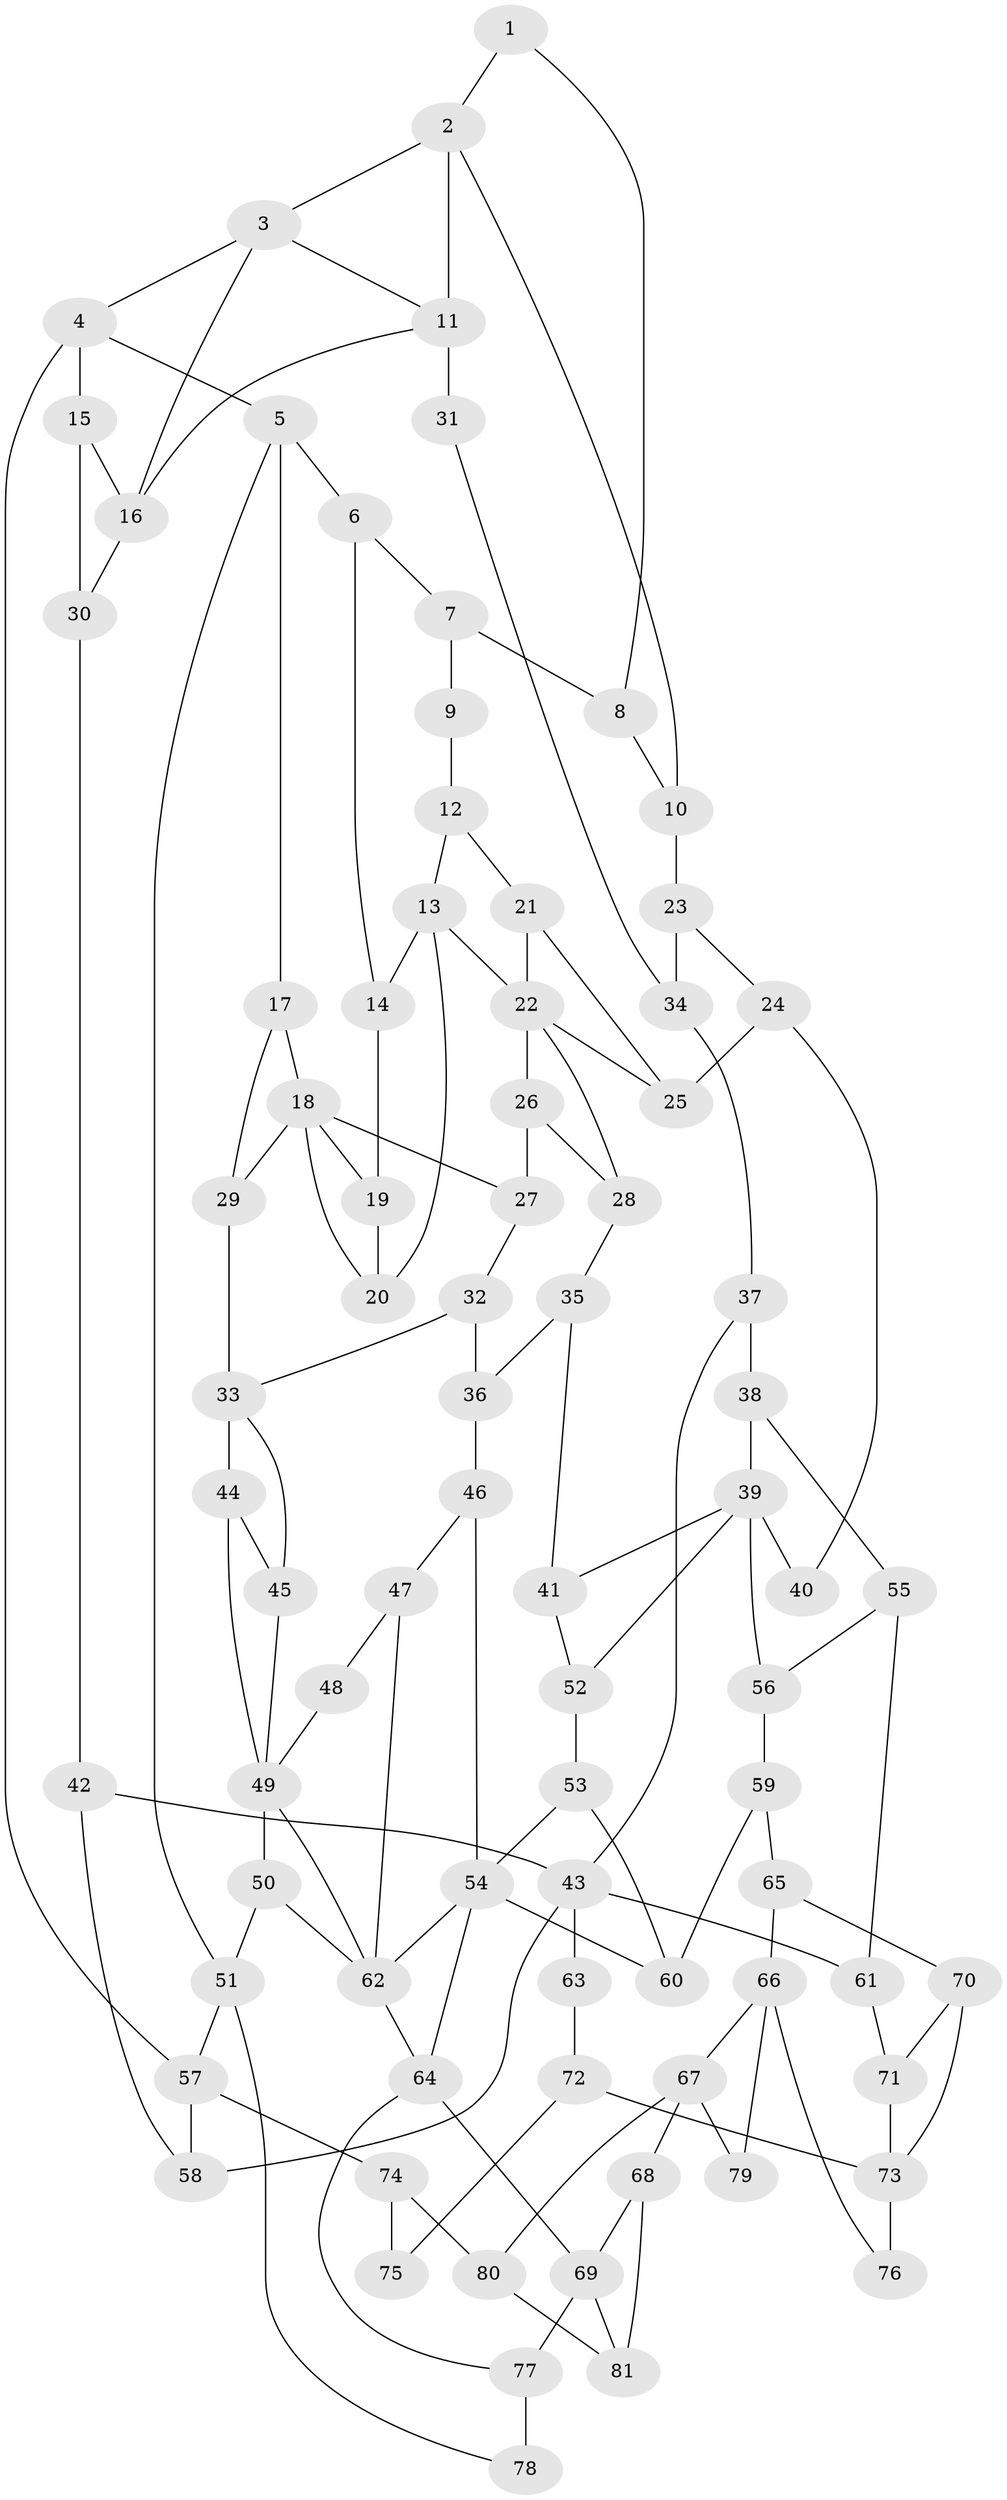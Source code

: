 // original degree distribution, {3: 0.029850746268656716, 4: 0.27611940298507465, 6: 0.291044776119403, 5: 0.40298507462686567}
// Generated by graph-tools (version 1.1) at 2025/54/03/04/25 22:54:41]
// undirected, 81 vertices, 131 edges
graph export_dot {
  node [color=gray90,style=filled];
  1;
  2;
  3;
  4;
  5;
  6;
  7;
  8;
  9;
  10;
  11;
  12;
  13;
  14;
  15;
  16;
  17;
  18;
  19;
  20;
  21;
  22;
  23;
  24;
  25;
  26;
  27;
  28;
  29;
  30;
  31;
  32;
  33;
  34;
  35;
  36;
  37;
  38;
  39;
  40;
  41;
  42;
  43;
  44;
  45;
  46;
  47;
  48;
  49;
  50;
  51;
  52;
  53;
  54;
  55;
  56;
  57;
  58;
  59;
  60;
  61;
  62;
  63;
  64;
  65;
  66;
  67;
  68;
  69;
  70;
  71;
  72;
  73;
  74;
  75;
  76;
  77;
  78;
  79;
  80;
  81;
  1 -- 2 [weight=1.0];
  1 -- 8 [weight=1.0];
  2 -- 3 [weight=1.0];
  2 -- 10 [weight=1.0];
  2 -- 11 [weight=2.0];
  3 -- 4 [weight=1.0];
  3 -- 11 [weight=1.0];
  3 -- 16 [weight=1.0];
  4 -- 5 [weight=1.0];
  4 -- 15 [weight=1.0];
  4 -- 57 [weight=1.0];
  5 -- 6 [weight=1.0];
  5 -- 17 [weight=1.0];
  5 -- 51 [weight=1.0];
  6 -- 7 [weight=1.0];
  6 -- 14 [weight=1.0];
  7 -- 8 [weight=1.0];
  7 -- 9 [weight=2.0];
  8 -- 10 [weight=1.0];
  9 -- 12 [weight=1.0];
  10 -- 23 [weight=1.0];
  11 -- 16 [weight=1.0];
  11 -- 31 [weight=2.0];
  12 -- 13 [weight=1.0];
  12 -- 21 [weight=1.0];
  13 -- 14 [weight=1.0];
  13 -- 20 [weight=1.0];
  13 -- 22 [weight=2.0];
  14 -- 19 [weight=1.0];
  15 -- 16 [weight=1.0];
  15 -- 30 [weight=1.0];
  16 -- 30 [weight=1.0];
  17 -- 18 [weight=1.0];
  17 -- 29 [weight=1.0];
  18 -- 19 [weight=1.0];
  18 -- 20 [weight=1.0];
  18 -- 27 [weight=1.0];
  18 -- 29 [weight=2.0];
  19 -- 20 [weight=1.0];
  21 -- 22 [weight=1.0];
  21 -- 25 [weight=1.0];
  22 -- 25 [weight=1.0];
  22 -- 26 [weight=1.0];
  22 -- 28 [weight=1.0];
  23 -- 24 [weight=1.0];
  23 -- 34 [weight=1.0];
  24 -- 25 [weight=1.0];
  24 -- 40 [weight=1.0];
  26 -- 27 [weight=1.0];
  26 -- 28 [weight=1.0];
  27 -- 32 [weight=1.0];
  28 -- 35 [weight=1.0];
  29 -- 33 [weight=3.0];
  30 -- 42 [weight=1.0];
  31 -- 34 [weight=1.0];
  32 -- 33 [weight=1.0];
  32 -- 36 [weight=1.0];
  33 -- 44 [weight=1.0];
  33 -- 45 [weight=1.0];
  34 -- 37 [weight=1.0];
  35 -- 36 [weight=1.0];
  35 -- 41 [weight=1.0];
  36 -- 46 [weight=1.0];
  37 -- 38 [weight=1.0];
  37 -- 43 [weight=1.0];
  38 -- 39 [weight=1.0];
  38 -- 55 [weight=1.0];
  39 -- 40 [weight=2.0];
  39 -- 41 [weight=1.0];
  39 -- 52 [weight=1.0];
  39 -- 56 [weight=1.0];
  41 -- 52 [weight=1.0];
  42 -- 43 [weight=1.0];
  42 -- 58 [weight=1.0];
  43 -- 58 [weight=1.0];
  43 -- 61 [weight=1.0];
  43 -- 63 [weight=2.0];
  44 -- 45 [weight=1.0];
  44 -- 49 [weight=1.0];
  45 -- 49 [weight=1.0];
  46 -- 47 [weight=1.0];
  46 -- 54 [weight=1.0];
  47 -- 48 [weight=1.0];
  47 -- 62 [weight=1.0];
  48 -- 49 [weight=1.0];
  49 -- 50 [weight=1.0];
  49 -- 62 [weight=1.0];
  50 -- 51 [weight=1.0];
  50 -- 62 [weight=1.0];
  51 -- 57 [weight=1.0];
  51 -- 78 [weight=1.0];
  52 -- 53 [weight=1.0];
  53 -- 54 [weight=1.0];
  53 -- 60 [weight=1.0];
  54 -- 60 [weight=1.0];
  54 -- 62 [weight=1.0];
  54 -- 64 [weight=2.0];
  55 -- 56 [weight=1.0];
  55 -- 61 [weight=1.0];
  56 -- 59 [weight=1.0];
  57 -- 58 [weight=1.0];
  57 -- 74 [weight=1.0];
  59 -- 60 [weight=1.0];
  59 -- 65 [weight=1.0];
  61 -- 71 [weight=1.0];
  62 -- 64 [weight=1.0];
  63 -- 72 [weight=1.0];
  64 -- 69 [weight=1.0];
  64 -- 77 [weight=1.0];
  65 -- 66 [weight=1.0];
  65 -- 70 [weight=1.0];
  66 -- 67 [weight=1.0];
  66 -- 76 [weight=1.0];
  66 -- 79 [weight=1.0];
  67 -- 68 [weight=1.0];
  67 -- 79 [weight=3.0];
  67 -- 80 [weight=1.0];
  68 -- 69 [weight=1.0];
  68 -- 81 [weight=1.0];
  69 -- 77 [weight=3.0];
  69 -- 81 [weight=1.0];
  70 -- 71 [weight=1.0];
  70 -- 73 [weight=1.0];
  71 -- 73 [weight=1.0];
  72 -- 73 [weight=2.0];
  72 -- 75 [weight=2.0];
  73 -- 76 [weight=2.0];
  74 -- 75 [weight=1.0];
  74 -- 80 [weight=1.0];
  77 -- 78 [weight=2.0];
  80 -- 81 [weight=1.0];
}
